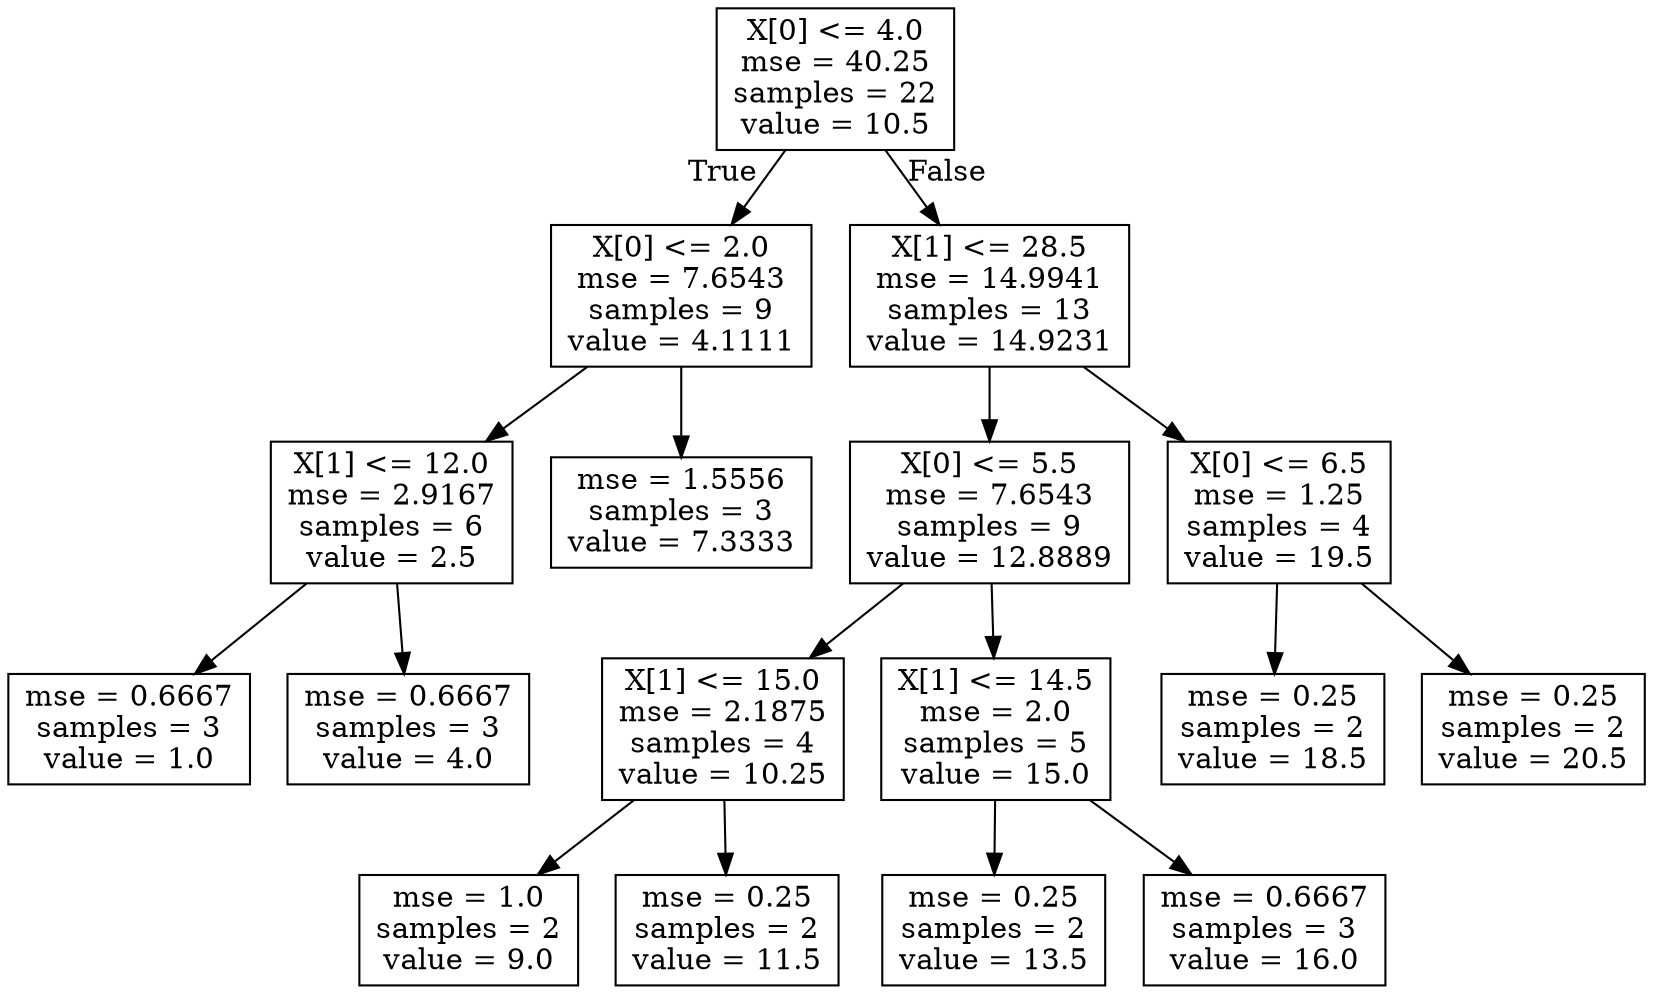 digraph Tree {
node [shape=box] ;
0 [label="X[0] <= 4.0\nmse = 40.25\nsamples = 22\nvalue = 10.5"] ;
1 [label="X[0] <= 2.0\nmse = 7.6543\nsamples = 9\nvalue = 4.1111"] ;
0 -> 1 [labeldistance=2.5, labelangle=45, headlabel="True"] ;
2 [label="X[1] <= 12.0\nmse = 2.9167\nsamples = 6\nvalue = 2.5"] ;
1 -> 2 ;
3 [label="mse = 0.6667\nsamples = 3\nvalue = 1.0"] ;
2 -> 3 ;
4 [label="mse = 0.6667\nsamples = 3\nvalue = 4.0"] ;
2 -> 4 ;
5 [label="mse = 1.5556\nsamples = 3\nvalue = 7.3333"] ;
1 -> 5 ;
6 [label="X[1] <= 28.5\nmse = 14.9941\nsamples = 13\nvalue = 14.9231"] ;
0 -> 6 [labeldistance=2.5, labelangle=-45, headlabel="False"] ;
7 [label="X[0] <= 5.5\nmse = 7.6543\nsamples = 9\nvalue = 12.8889"] ;
6 -> 7 ;
8 [label="X[1] <= 15.0\nmse = 2.1875\nsamples = 4\nvalue = 10.25"] ;
7 -> 8 ;
9 [label="mse = 1.0\nsamples = 2\nvalue = 9.0"] ;
8 -> 9 ;
10 [label="mse = 0.25\nsamples = 2\nvalue = 11.5"] ;
8 -> 10 ;
11 [label="X[1] <= 14.5\nmse = 2.0\nsamples = 5\nvalue = 15.0"] ;
7 -> 11 ;
12 [label="mse = 0.25\nsamples = 2\nvalue = 13.5"] ;
11 -> 12 ;
13 [label="mse = 0.6667\nsamples = 3\nvalue = 16.0"] ;
11 -> 13 ;
14 [label="X[0] <= 6.5\nmse = 1.25\nsamples = 4\nvalue = 19.5"] ;
6 -> 14 ;
15 [label="mse = 0.25\nsamples = 2\nvalue = 18.5"] ;
14 -> 15 ;
16 [label="mse = 0.25\nsamples = 2\nvalue = 20.5"] ;
14 -> 16 ;
}